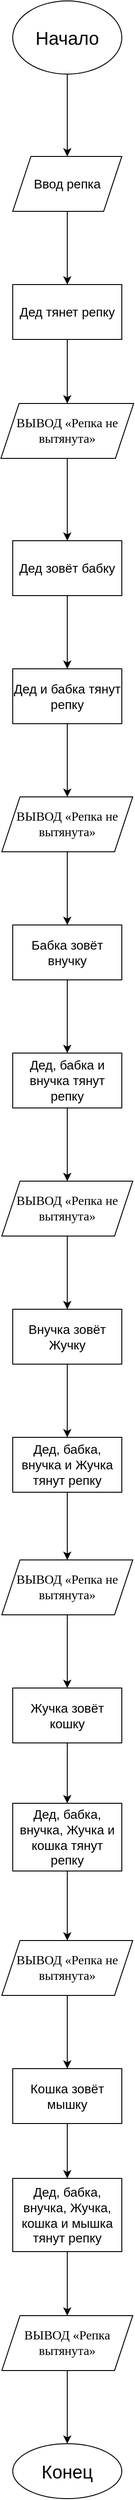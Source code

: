 <mxfile version="15.4.0" type="device"><diagram id="9yE01rg23jfQB9AXbY9k" name="Page-1"><mxGraphModel dx="1024" dy="584" grid="1" gridSize="10" guides="1" tooltips="1" connect="1" arrows="1" fold="1" page="1" pageScale="1" pageWidth="827" pageHeight="1169" math="0" shadow="0"><root><mxCell id="0"/><mxCell id="1" parent="0"/><mxCell id="GEMclo7IwcTAlD9_mfVd-3" value="" style="edgeStyle=orthogonalEdgeStyle;rounded=0;orthogonalLoop=1;jettySize=auto;html=1;" edge="1" parent="1" source="GEMclo7IwcTAlD9_mfVd-1" target="GEMclo7IwcTAlD9_mfVd-2"><mxGeometry relative="1" as="geometry"/></mxCell><mxCell id="GEMclo7IwcTAlD9_mfVd-1" value="&lt;font style=&quot;font-size: 20px&quot;&gt;Начало&lt;/font&gt;" style="ellipse;whiteSpace=wrap;html=1;" vertex="1" parent="1"><mxGeometry x="354" y="50" width="120" height="80" as="geometry"/></mxCell><mxCell id="GEMclo7IwcTAlD9_mfVd-5" value="" style="edgeStyle=orthogonalEdgeStyle;rounded=0;orthogonalLoop=1;jettySize=auto;html=1;" edge="1" parent="1" source="GEMclo7IwcTAlD9_mfVd-2" target="GEMclo7IwcTAlD9_mfVd-4"><mxGeometry relative="1" as="geometry"/></mxCell><mxCell id="GEMclo7IwcTAlD9_mfVd-2" value="&lt;font style=&quot;font-size: 14px&quot;&gt;Ввод репка&lt;/font&gt;" style="shape=parallelogram;perimeter=parallelogramPerimeter;whiteSpace=wrap;html=1;fixedSize=1;" vertex="1" parent="1"><mxGeometry x="354" y="220" width="120" height="60" as="geometry"/></mxCell><mxCell id="GEMclo7IwcTAlD9_mfVd-7" value="" style="edgeStyle=orthogonalEdgeStyle;rounded=0;orthogonalLoop=1;jettySize=auto;html=1;" edge="1" parent="1" source="GEMclo7IwcTAlD9_mfVd-4" target="GEMclo7IwcTAlD9_mfVd-6"><mxGeometry relative="1" as="geometry"/></mxCell><mxCell id="GEMclo7IwcTAlD9_mfVd-4" value="&lt;font style=&quot;font-size: 14px&quot;&gt;Дед тянет репку&lt;/font&gt;" style="whiteSpace=wrap;html=1;" vertex="1" parent="1"><mxGeometry x="354" y="360" width="120" height="60" as="geometry"/></mxCell><mxCell id="GEMclo7IwcTAlD9_mfVd-9" value="" style="edgeStyle=orthogonalEdgeStyle;rounded=0;orthogonalLoop=1;jettySize=auto;html=1;" edge="1" parent="1" source="GEMclo7IwcTAlD9_mfVd-6" target="GEMclo7IwcTAlD9_mfVd-8"><mxGeometry relative="1" as="geometry"/></mxCell><mxCell id="GEMclo7IwcTAlD9_mfVd-6" value="&lt;p class=&quot;MsoNormal&quot;&gt;&lt;span style=&quot;font-family: &amp;#34;calibri&amp;#34;&quot;&gt;&lt;font style=&quot;font-size: 14px&quot;&gt;ВЫВОД «Репка не вытянута»&lt;/font&gt;&lt;/span&gt;&lt;/p&gt;" style="shape=parallelogram;perimeter=parallelogramPerimeter;whiteSpace=wrap;html=1;fixedSize=1;" vertex="1" parent="1"><mxGeometry x="341" y="490" width="146" height="60" as="geometry"/></mxCell><mxCell id="GEMclo7IwcTAlD9_mfVd-11" value="" style="edgeStyle=orthogonalEdgeStyle;rounded=0;orthogonalLoop=1;jettySize=auto;html=1;" edge="1" parent="1" source="GEMclo7IwcTAlD9_mfVd-8" target="GEMclo7IwcTAlD9_mfVd-10"><mxGeometry relative="1" as="geometry"/></mxCell><mxCell id="GEMclo7IwcTAlD9_mfVd-8" value="&lt;font style=&quot;font-size: 14px&quot;&gt;Дед зовёт бабку&lt;/font&gt;" style="whiteSpace=wrap;html=1;" vertex="1" parent="1"><mxGeometry x="354" y="640" width="120" height="60" as="geometry"/></mxCell><mxCell id="GEMclo7IwcTAlD9_mfVd-13" value="" style="edgeStyle=orthogonalEdgeStyle;rounded=0;orthogonalLoop=1;jettySize=auto;html=1;" edge="1" parent="1" source="GEMclo7IwcTAlD9_mfVd-10" target="GEMclo7IwcTAlD9_mfVd-12"><mxGeometry relative="1" as="geometry"/></mxCell><mxCell id="GEMclo7IwcTAlD9_mfVd-10" value="&lt;span style=&quot;font-size: 14px&quot;&gt;Дед и бабка тянут репку&lt;/span&gt;" style="whiteSpace=wrap;html=1;" vertex="1" parent="1"><mxGeometry x="354" y="780" width="120" height="60" as="geometry"/></mxCell><mxCell id="GEMclo7IwcTAlD9_mfVd-16" value="" style="edgeStyle=orthogonalEdgeStyle;rounded=0;orthogonalLoop=1;jettySize=auto;html=1;" edge="1" parent="1" source="GEMclo7IwcTAlD9_mfVd-12" target="GEMclo7IwcTAlD9_mfVd-15"><mxGeometry relative="1" as="geometry"/></mxCell><mxCell id="GEMclo7IwcTAlD9_mfVd-12" value="&lt;span style=&quot;font-family: &amp;#34;calibri&amp;#34; ; font-size: 14px&quot;&gt;ВЫВОД «Репка не вытянута»&lt;/span&gt;" style="shape=parallelogram;perimeter=parallelogramPerimeter;whiteSpace=wrap;html=1;fixedSize=1;" vertex="1" parent="1"><mxGeometry x="342" y="920" width="144" height="60" as="geometry"/></mxCell><mxCell id="GEMclo7IwcTAlD9_mfVd-18" value="" style="edgeStyle=orthogonalEdgeStyle;rounded=0;orthogonalLoop=1;jettySize=auto;html=1;" edge="1" parent="1" source="GEMclo7IwcTAlD9_mfVd-15" target="GEMclo7IwcTAlD9_mfVd-17"><mxGeometry relative="1" as="geometry"/></mxCell><mxCell id="GEMclo7IwcTAlD9_mfVd-15" value="&lt;font style=&quot;font-size: 14px&quot;&gt;Бабка зовёт внучку&lt;/font&gt;" style="whiteSpace=wrap;html=1;" vertex="1" parent="1"><mxGeometry x="354" y="1060" width="120" height="60" as="geometry"/></mxCell><mxCell id="GEMclo7IwcTAlD9_mfVd-22" value="" style="edgeStyle=orthogonalEdgeStyle;rounded=0;orthogonalLoop=1;jettySize=auto;html=1;" edge="1" parent="1" source="GEMclo7IwcTAlD9_mfVd-17" target="GEMclo7IwcTAlD9_mfVd-21"><mxGeometry relative="1" as="geometry"/></mxCell><mxCell id="GEMclo7IwcTAlD9_mfVd-17" value="&lt;span style=&quot;font-size: 14px&quot;&gt;Дед, бабка и внучка тянут репку&lt;/span&gt;" style="whiteSpace=wrap;html=1;" vertex="1" parent="1"><mxGeometry x="354" y="1200" width="120" height="60" as="geometry"/></mxCell><mxCell id="GEMclo7IwcTAlD9_mfVd-24" value="" style="edgeStyle=orthogonalEdgeStyle;rounded=0;orthogonalLoop=1;jettySize=auto;html=1;" edge="1" parent="1" source="GEMclo7IwcTAlD9_mfVd-21" target="GEMclo7IwcTAlD9_mfVd-23"><mxGeometry relative="1" as="geometry"/></mxCell><mxCell id="GEMclo7IwcTAlD9_mfVd-21" value="&lt;span style=&quot;font-family: &amp;#34;calibri&amp;#34; ; font-size: 14px&quot;&gt;ВЫВОД «Репка не вытянута»&lt;/span&gt;" style="shape=parallelogram;perimeter=parallelogramPerimeter;whiteSpace=wrap;html=1;fixedSize=1;" vertex="1" parent="1"><mxGeometry x="342" y="1340" width="144" height="60" as="geometry"/></mxCell><mxCell id="GEMclo7IwcTAlD9_mfVd-26" value="" style="edgeStyle=orthogonalEdgeStyle;rounded=0;orthogonalLoop=1;jettySize=auto;html=1;" edge="1" parent="1" source="GEMclo7IwcTAlD9_mfVd-23" target="GEMclo7IwcTAlD9_mfVd-25"><mxGeometry relative="1" as="geometry"/></mxCell><mxCell id="GEMclo7IwcTAlD9_mfVd-23" value="&lt;font style=&quot;font-size: 14px&quot;&gt;Внучка зовёт Жучку&lt;/font&gt;" style="whiteSpace=wrap;html=1;" vertex="1" parent="1"><mxGeometry x="354" y="1480" width="120" height="60" as="geometry"/></mxCell><mxCell id="GEMclo7IwcTAlD9_mfVd-28" value="" style="edgeStyle=orthogonalEdgeStyle;rounded=0;orthogonalLoop=1;jettySize=auto;html=1;" edge="1" parent="1" source="GEMclo7IwcTAlD9_mfVd-25" target="GEMclo7IwcTAlD9_mfVd-27"><mxGeometry relative="1" as="geometry"/></mxCell><mxCell id="GEMclo7IwcTAlD9_mfVd-25" value="&lt;span style=&quot;font-size: 14px&quot;&gt;Дед, бабка, внучка и Жучка тянут репку&lt;/span&gt;" style="whiteSpace=wrap;html=1;" vertex="1" parent="1"><mxGeometry x="354" y="1620" width="120" height="60" as="geometry"/></mxCell><mxCell id="GEMclo7IwcTAlD9_mfVd-30" value="" style="edgeStyle=orthogonalEdgeStyle;rounded=0;orthogonalLoop=1;jettySize=auto;html=1;" edge="1" parent="1" source="GEMclo7IwcTAlD9_mfVd-27" target="GEMclo7IwcTAlD9_mfVd-29"><mxGeometry relative="1" as="geometry"/></mxCell><mxCell id="GEMclo7IwcTAlD9_mfVd-27" value="&lt;span style=&quot;font-family: &amp;#34;calibri&amp;#34; ; font-size: 14px&quot;&gt;ВЫВОД «Репка не вытянута»&lt;/span&gt;" style="shape=parallelogram;perimeter=parallelogramPerimeter;whiteSpace=wrap;html=1;fixedSize=1;" vertex="1" parent="1"><mxGeometry x="342" y="1754" width="144" height="60" as="geometry"/></mxCell><mxCell id="GEMclo7IwcTAlD9_mfVd-32" value="" style="edgeStyle=orthogonalEdgeStyle;rounded=0;orthogonalLoop=1;jettySize=auto;html=1;" edge="1" parent="1" source="GEMclo7IwcTAlD9_mfVd-29" target="GEMclo7IwcTAlD9_mfVd-31"><mxGeometry relative="1" as="geometry"/></mxCell><mxCell id="GEMclo7IwcTAlD9_mfVd-29" value="&lt;font style=&quot;font-size: 14px&quot;&gt;Жучка зовёт кошку&lt;/font&gt;" style="whiteSpace=wrap;html=1;" vertex="1" parent="1"><mxGeometry x="354" y="1894" width="120" height="60" as="geometry"/></mxCell><mxCell id="GEMclo7IwcTAlD9_mfVd-34" value="" style="edgeStyle=orthogonalEdgeStyle;rounded=0;orthogonalLoop=1;jettySize=auto;html=1;" edge="1" parent="1" source="GEMclo7IwcTAlD9_mfVd-31" target="GEMclo7IwcTAlD9_mfVd-33"><mxGeometry relative="1" as="geometry"/></mxCell><mxCell id="GEMclo7IwcTAlD9_mfVd-31" value="&lt;font style=&quot;font-size: 14px&quot;&gt;Дед, бабка, внучка, Жучка и кошка тянут репку&lt;/font&gt;" style="whiteSpace=wrap;html=1;" vertex="1" parent="1"><mxGeometry x="354" y="2020" width="120" height="74" as="geometry"/></mxCell><mxCell id="GEMclo7IwcTAlD9_mfVd-36" value="" style="edgeStyle=orthogonalEdgeStyle;rounded=0;orthogonalLoop=1;jettySize=auto;html=1;" edge="1" parent="1" source="GEMclo7IwcTAlD9_mfVd-33" target="GEMclo7IwcTAlD9_mfVd-35"><mxGeometry relative="1" as="geometry"/></mxCell><mxCell id="GEMclo7IwcTAlD9_mfVd-33" value="&lt;span style=&quot;font-family: &amp;#34;calibri&amp;#34; ; font-size: 14px&quot;&gt;ВЫВОД «Репка не вытянута»&lt;/span&gt;" style="shape=parallelogram;perimeter=parallelogramPerimeter;whiteSpace=wrap;html=1;fixedSize=1;" vertex="1" parent="1"><mxGeometry x="342" y="2170" width="144" height="60" as="geometry"/></mxCell><mxCell id="GEMclo7IwcTAlD9_mfVd-40" value="" style="edgeStyle=orthogonalEdgeStyle;rounded=0;orthogonalLoop=1;jettySize=auto;html=1;" edge="1" parent="1" source="GEMclo7IwcTAlD9_mfVd-35" target="GEMclo7IwcTAlD9_mfVd-39"><mxGeometry relative="1" as="geometry"/></mxCell><mxCell id="GEMclo7IwcTAlD9_mfVd-35" value="&lt;font style=&quot;font-size: 14px&quot;&gt;Кошка зовёт мышку&lt;/font&gt;" style="whiteSpace=wrap;html=1;" vertex="1" parent="1"><mxGeometry x="354" y="2310" width="120" height="60" as="geometry"/></mxCell><mxCell id="GEMclo7IwcTAlD9_mfVd-42" value="" style="edgeStyle=orthogonalEdgeStyle;rounded=0;orthogonalLoop=1;jettySize=auto;html=1;" edge="1" parent="1" source="GEMclo7IwcTAlD9_mfVd-39" target="GEMclo7IwcTAlD9_mfVd-41"><mxGeometry relative="1" as="geometry"/></mxCell><mxCell id="GEMclo7IwcTAlD9_mfVd-39" value="&lt;font style=&quot;font-size: 14px&quot;&gt;Дед, бабка, внучка, Жучка, кошка и мышка тянут репку&lt;/font&gt;" style="whiteSpace=wrap;html=1;" vertex="1" parent="1"><mxGeometry x="354" y="2430" width="120" height="80" as="geometry"/></mxCell><mxCell id="GEMclo7IwcTAlD9_mfVd-44" value="" style="edgeStyle=orthogonalEdgeStyle;rounded=0;orthogonalLoop=1;jettySize=auto;html=1;" edge="1" parent="1" source="GEMclo7IwcTAlD9_mfVd-41" target="GEMclo7IwcTAlD9_mfVd-43"><mxGeometry relative="1" as="geometry"/></mxCell><mxCell id="GEMclo7IwcTAlD9_mfVd-41" value="&lt;span style=&quot;font-family: &amp;#34;calibri&amp;#34; ; font-size: 14px&quot;&gt;ВЫВОД «Репка вытянута»&lt;/span&gt;" style="shape=parallelogram;perimeter=parallelogramPerimeter;whiteSpace=wrap;html=1;fixedSize=1;" vertex="1" parent="1"><mxGeometry x="342" y="2580" width="144" height="60" as="geometry"/></mxCell><mxCell id="GEMclo7IwcTAlD9_mfVd-43" value="&lt;font style=&quot;font-size: 20px&quot;&gt;Конец&lt;/font&gt;" style="ellipse;whiteSpace=wrap;html=1;" vertex="1" parent="1"><mxGeometry x="354" y="2720" width="120" height="60" as="geometry"/></mxCell></root></mxGraphModel></diagram></mxfile>